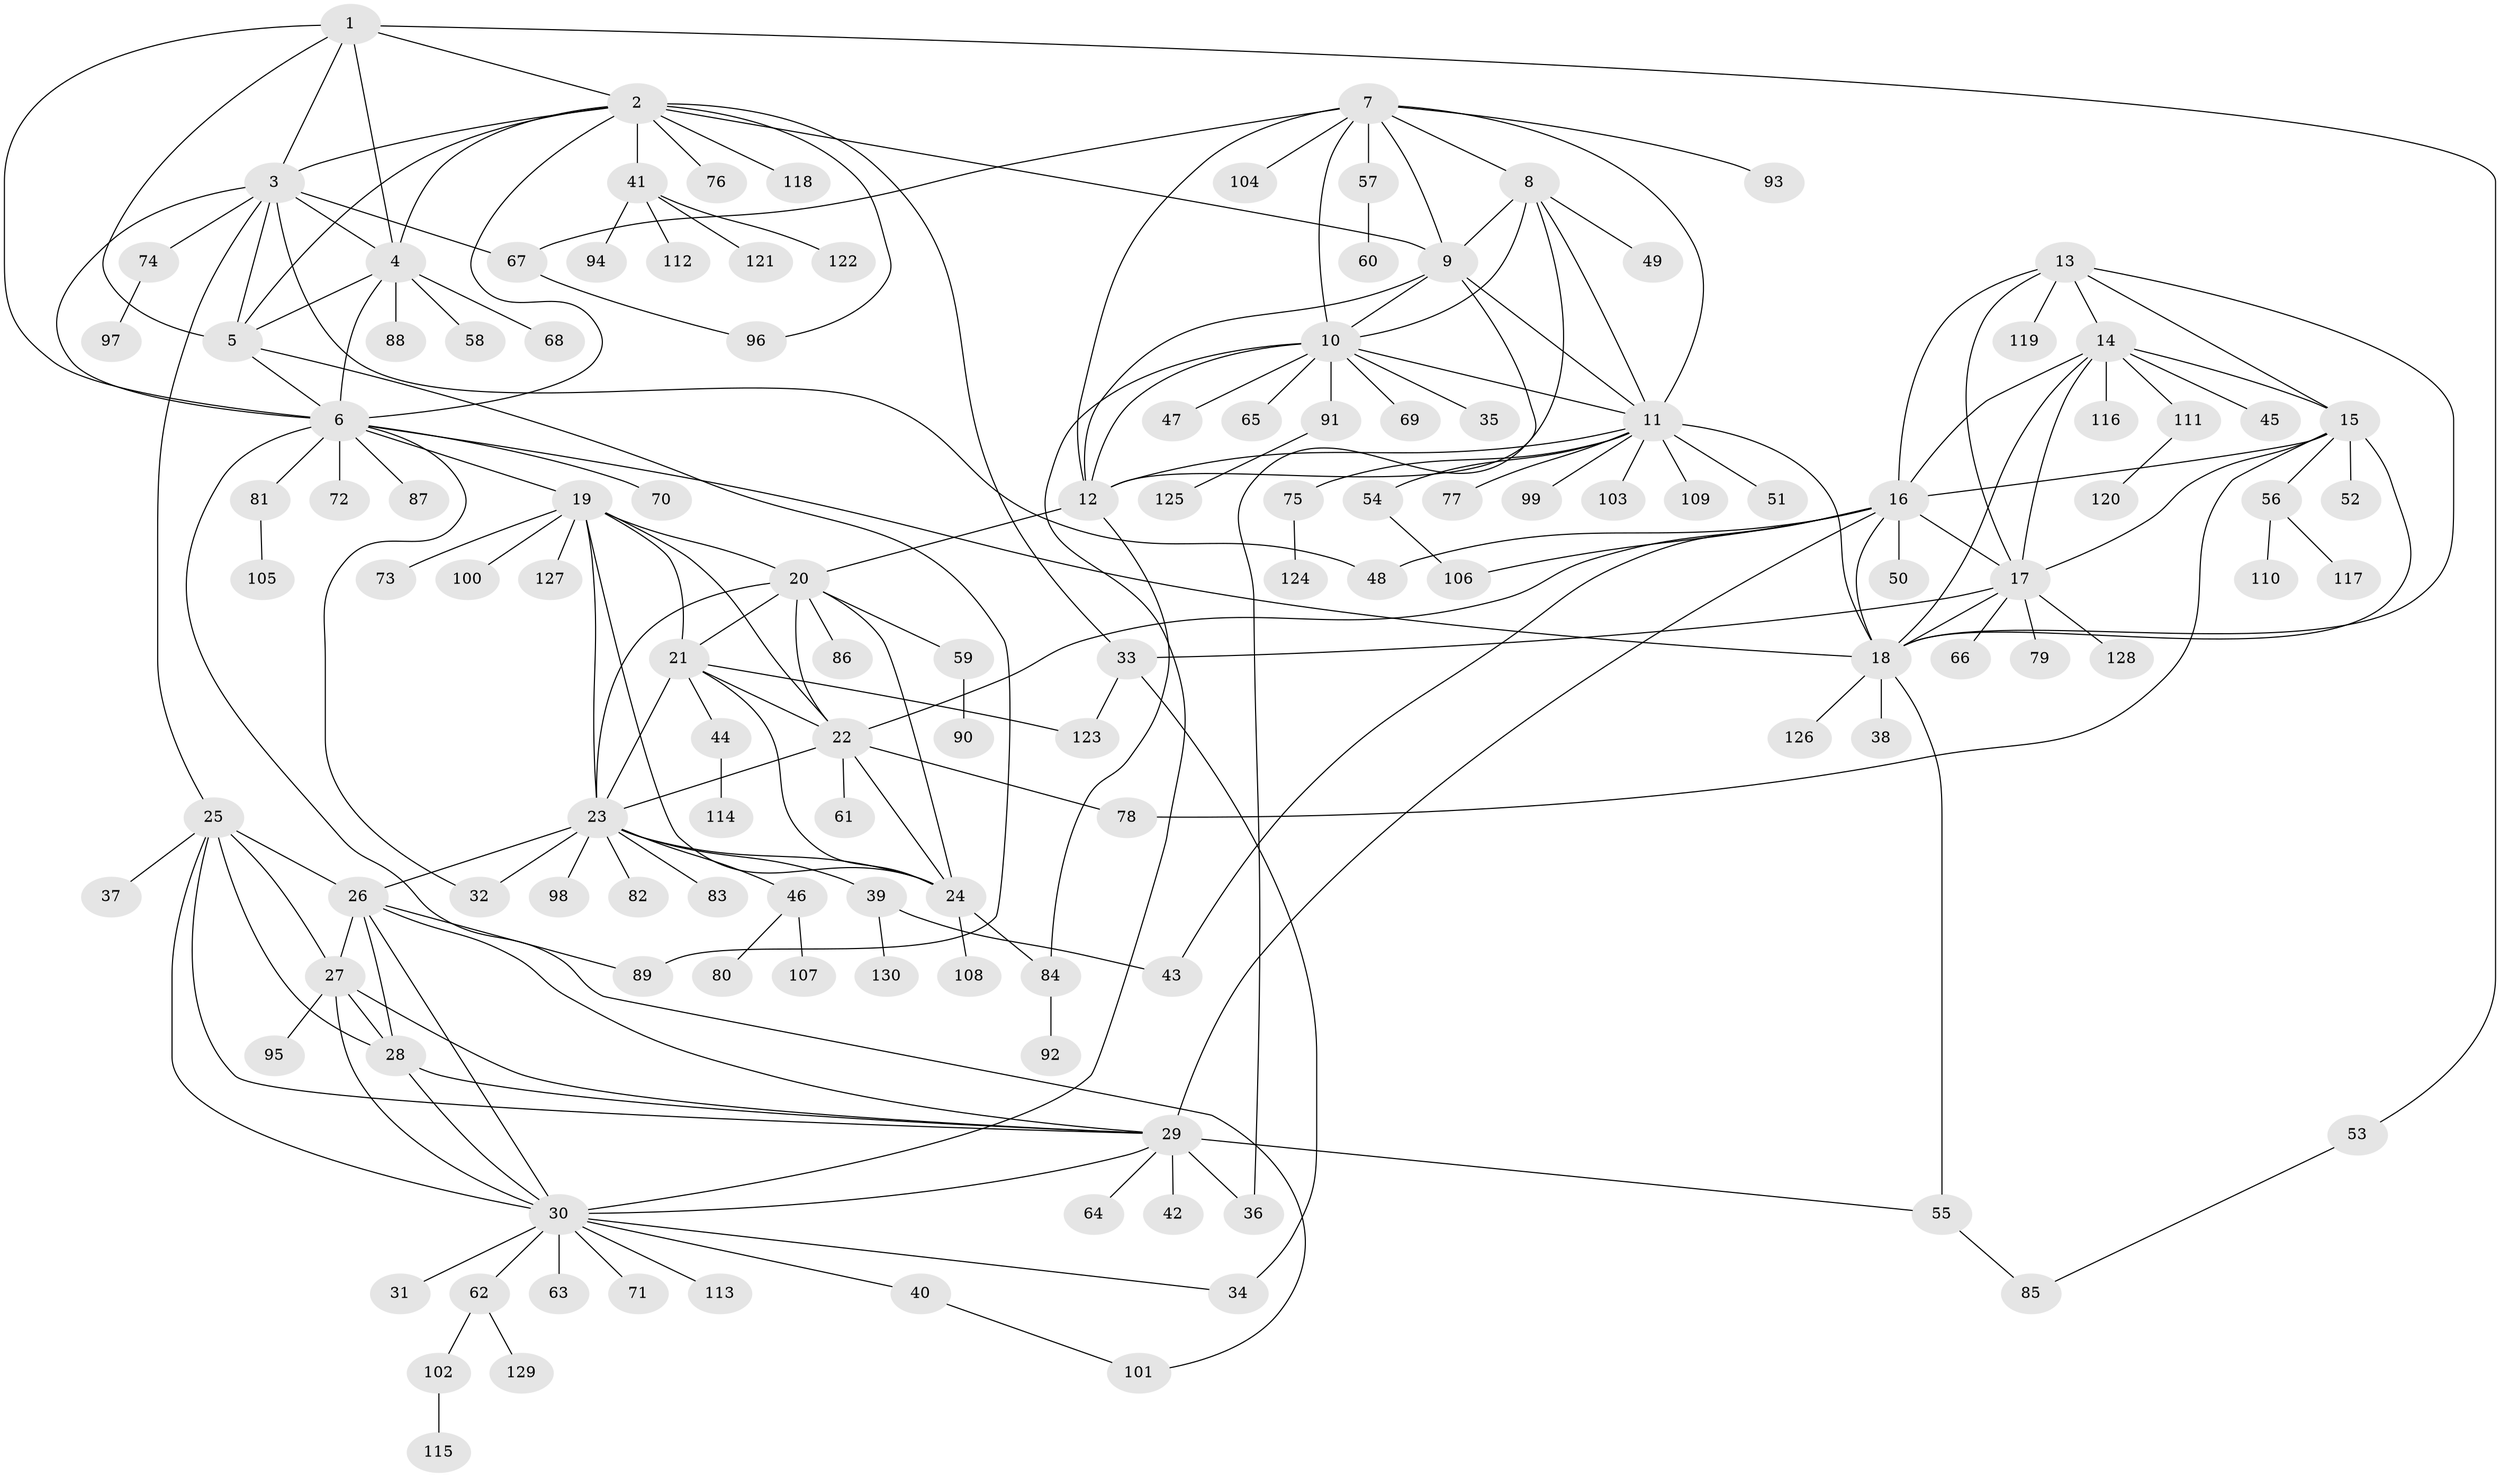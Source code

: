 // coarse degree distribution, {5: 0.030612244897959183, 12: 0.01020408163265306, 7: 0.02040816326530612, 16: 0.01020408163265306, 6: 0.061224489795918366, 13: 0.01020408163265306, 8: 0.01020408163265306, 10: 0.04081632653061224, 11: 0.01020408163265306, 1: 0.5816326530612245, 4: 0.02040816326530612, 2: 0.15306122448979592, 3: 0.04081632653061224}
// Generated by graph-tools (version 1.1) at 2025/24/03/03/25 07:24:12]
// undirected, 130 vertices, 201 edges
graph export_dot {
graph [start="1"]
  node [color=gray90,style=filled];
  1;
  2;
  3;
  4;
  5;
  6;
  7;
  8;
  9;
  10;
  11;
  12;
  13;
  14;
  15;
  16;
  17;
  18;
  19;
  20;
  21;
  22;
  23;
  24;
  25;
  26;
  27;
  28;
  29;
  30;
  31;
  32;
  33;
  34;
  35;
  36;
  37;
  38;
  39;
  40;
  41;
  42;
  43;
  44;
  45;
  46;
  47;
  48;
  49;
  50;
  51;
  52;
  53;
  54;
  55;
  56;
  57;
  58;
  59;
  60;
  61;
  62;
  63;
  64;
  65;
  66;
  67;
  68;
  69;
  70;
  71;
  72;
  73;
  74;
  75;
  76;
  77;
  78;
  79;
  80;
  81;
  82;
  83;
  84;
  85;
  86;
  87;
  88;
  89;
  90;
  91;
  92;
  93;
  94;
  95;
  96;
  97;
  98;
  99;
  100;
  101;
  102;
  103;
  104;
  105;
  106;
  107;
  108;
  109;
  110;
  111;
  112;
  113;
  114;
  115;
  116;
  117;
  118;
  119;
  120;
  121;
  122;
  123;
  124;
  125;
  126;
  127;
  128;
  129;
  130;
  1 -- 2;
  1 -- 3;
  1 -- 4;
  1 -- 5;
  1 -- 6;
  1 -- 53;
  2 -- 3;
  2 -- 4;
  2 -- 5;
  2 -- 6;
  2 -- 9;
  2 -- 33;
  2 -- 41;
  2 -- 76;
  2 -- 96;
  2 -- 118;
  3 -- 4;
  3 -- 5;
  3 -- 6;
  3 -- 25;
  3 -- 48;
  3 -- 67;
  3 -- 74;
  4 -- 5;
  4 -- 6;
  4 -- 58;
  4 -- 68;
  4 -- 88;
  5 -- 6;
  5 -- 89;
  6 -- 18;
  6 -- 19;
  6 -- 32;
  6 -- 70;
  6 -- 72;
  6 -- 81;
  6 -- 87;
  6 -- 101;
  7 -- 8;
  7 -- 9;
  7 -- 10;
  7 -- 11;
  7 -- 12;
  7 -- 57;
  7 -- 67;
  7 -- 93;
  7 -- 104;
  8 -- 9;
  8 -- 10;
  8 -- 11;
  8 -- 12;
  8 -- 49;
  9 -- 10;
  9 -- 11;
  9 -- 12;
  9 -- 36;
  10 -- 11;
  10 -- 12;
  10 -- 30;
  10 -- 35;
  10 -- 47;
  10 -- 65;
  10 -- 69;
  10 -- 91;
  11 -- 12;
  11 -- 18;
  11 -- 51;
  11 -- 54;
  11 -- 75;
  11 -- 77;
  11 -- 99;
  11 -- 103;
  11 -- 109;
  12 -- 20;
  12 -- 84;
  13 -- 14;
  13 -- 15;
  13 -- 16;
  13 -- 17;
  13 -- 18;
  13 -- 119;
  14 -- 15;
  14 -- 16;
  14 -- 17;
  14 -- 18;
  14 -- 45;
  14 -- 111;
  14 -- 116;
  15 -- 16;
  15 -- 17;
  15 -- 18;
  15 -- 52;
  15 -- 56;
  15 -- 78;
  16 -- 17;
  16 -- 18;
  16 -- 22;
  16 -- 29;
  16 -- 43;
  16 -- 48;
  16 -- 50;
  16 -- 106;
  17 -- 18;
  17 -- 33;
  17 -- 66;
  17 -- 79;
  17 -- 128;
  18 -- 38;
  18 -- 55;
  18 -- 126;
  19 -- 20;
  19 -- 21;
  19 -- 22;
  19 -- 23;
  19 -- 24;
  19 -- 73;
  19 -- 100;
  19 -- 127;
  20 -- 21;
  20 -- 22;
  20 -- 23;
  20 -- 24;
  20 -- 59;
  20 -- 86;
  21 -- 22;
  21 -- 23;
  21 -- 24;
  21 -- 44;
  21 -- 123;
  22 -- 23;
  22 -- 24;
  22 -- 61;
  22 -- 78;
  23 -- 24;
  23 -- 26;
  23 -- 32;
  23 -- 39;
  23 -- 46;
  23 -- 82;
  23 -- 83;
  23 -- 98;
  24 -- 84;
  24 -- 108;
  25 -- 26;
  25 -- 27;
  25 -- 28;
  25 -- 29;
  25 -- 30;
  25 -- 37;
  26 -- 27;
  26 -- 28;
  26 -- 29;
  26 -- 30;
  26 -- 89;
  27 -- 28;
  27 -- 29;
  27 -- 30;
  27 -- 95;
  28 -- 29;
  28 -- 30;
  29 -- 30;
  29 -- 36;
  29 -- 42;
  29 -- 55;
  29 -- 64;
  30 -- 31;
  30 -- 34;
  30 -- 40;
  30 -- 62;
  30 -- 63;
  30 -- 71;
  30 -- 113;
  33 -- 34;
  33 -- 123;
  39 -- 43;
  39 -- 130;
  40 -- 101;
  41 -- 94;
  41 -- 112;
  41 -- 121;
  41 -- 122;
  44 -- 114;
  46 -- 80;
  46 -- 107;
  53 -- 85;
  54 -- 106;
  55 -- 85;
  56 -- 110;
  56 -- 117;
  57 -- 60;
  59 -- 90;
  62 -- 102;
  62 -- 129;
  67 -- 96;
  74 -- 97;
  75 -- 124;
  81 -- 105;
  84 -- 92;
  91 -- 125;
  102 -- 115;
  111 -- 120;
}
